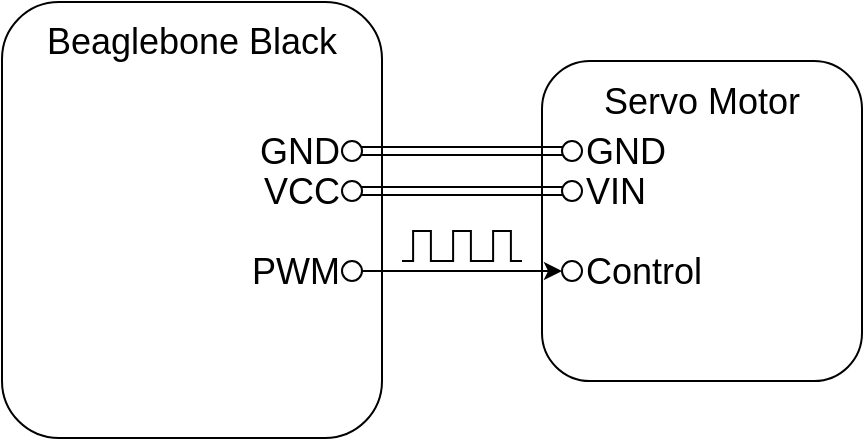 <mxfile version="11.3.0" type="device" pages="1"><diagram name="System-Overview" id="16e2658f-23c8-b752-8be9-c03fbebb8bbe"><mxGraphModel dx="1408" dy="755" grid="1" gridSize="10" guides="1" tooltips="1" connect="1" arrows="1" fold="1" page="1" pageScale="1" pageWidth="1100" pageHeight="850" background="#ffffff" math="0" shadow="0"><root><mxCell id="0"/><mxCell id="1" parent="0"/><mxCell id="gJEQ1KP30J_2Nhb0NqR7-1" value="" style="rounded=1;whiteSpace=wrap;html=1;" vertex="1" parent="1"><mxGeometry x="313" y="193" width="190" height="218" as="geometry"/></mxCell><mxCell id="gJEQ1KP30J_2Nhb0NqR7-2" value="Beaglebone Black" style="text;html=1;strokeColor=none;fillColor=none;align=center;verticalAlign=middle;whiteSpace=wrap;rounded=0;fontSize=18;" vertex="1" parent="1"><mxGeometry x="333" y="202.5" width="150" height="20" as="geometry"/></mxCell><mxCell id="gJEQ1KP30J_2Nhb0NqR7-3" value="GND" style="verticalLabelPosition=middle;shadow=0;dashed=0;align=right;fillColor=#ffffff;strokeColor=#000000;html=1;verticalAlign=middle;strokeWidth=1;shape=ellipse;fontSize=18;labelPosition=left;" vertex="1" parent="1"><mxGeometry x="483" y="262.5" width="10" height="10" as="geometry"/></mxCell><mxCell id="gJEQ1KP30J_2Nhb0NqR7-4" value="VCC" style="verticalLabelPosition=middle;shadow=0;dashed=0;align=right;fillColor=#ffffff;strokeColor=#000000;html=1;verticalAlign=middle;strokeWidth=1;shape=ellipse;fontSize=18;labelPosition=left;" vertex="1" parent="1"><mxGeometry x="483" y="282.5" width="10" height="10" as="geometry"/></mxCell><mxCell id="gJEQ1KP30J_2Nhb0NqR7-5" value="PWM" style="verticalLabelPosition=middle;shadow=0;dashed=0;align=right;fillColor=#ffffff;strokeColor=#000000;html=1;verticalAlign=middle;strokeWidth=1;shape=ellipse;fontSize=18;labelPosition=left;" vertex="1" parent="1"><mxGeometry x="483" y="322.5" width="10" height="10" as="geometry"/></mxCell><mxCell id="gJEQ1KP30J_2Nhb0NqR7-8" value="" style="rounded=1;whiteSpace=wrap;html=1;fontSize=18;" vertex="1" parent="1"><mxGeometry x="583" y="222.5" width="160" height="160" as="geometry"/></mxCell><mxCell id="gJEQ1KP30J_2Nhb0NqR7-9" value="Servo Motor" style="text;html=1;strokeColor=none;fillColor=none;align=center;verticalAlign=middle;whiteSpace=wrap;rounded=0;fontSize=18;" vertex="1" parent="1"><mxGeometry x="593" y="232.5" width="140" height="20" as="geometry"/></mxCell><mxCell id="gJEQ1KP30J_2Nhb0NqR7-10" value="GND" style="verticalLabelPosition=middle;shadow=0;dashed=0;align=left;fillColor=#ffffff;strokeColor=#000000;html=1;verticalAlign=middle;strokeWidth=1;shape=ellipse;fontSize=18;labelPosition=right;" vertex="1" parent="1"><mxGeometry x="593" y="262.5" width="10" height="10" as="geometry"/></mxCell><mxCell id="gJEQ1KP30J_2Nhb0NqR7-11" value="VIN" style="verticalLabelPosition=middle;shadow=0;dashed=0;align=left;fillColor=#ffffff;strokeColor=#000000;html=1;verticalAlign=middle;strokeWidth=1;shape=ellipse;fontSize=18;labelPosition=right;" vertex="1" parent="1"><mxGeometry x="593" y="282.5" width="10" height="10" as="geometry"/></mxCell><mxCell id="gJEQ1KP30J_2Nhb0NqR7-12" value="Control" style="verticalLabelPosition=middle;shadow=0;dashed=0;align=left;fillColor=#ffffff;strokeColor=#000000;html=1;verticalAlign=middle;strokeWidth=1;shape=ellipse;fontSize=18;labelPosition=right;" vertex="1" parent="1"><mxGeometry x="593" y="322.5" width="10" height="10" as="geometry"/></mxCell><mxCell id="gJEQ1KP30J_2Nhb0NqR7-15" style="edgeStyle=orthogonalEdgeStyle;rounded=0;orthogonalLoop=1;jettySize=auto;html=1;exitX=1;exitY=0.5;exitDx=0;exitDy=0;entryX=0;entryY=0.5;entryDx=0;entryDy=0;shape=link;strokeWidth=1;" edge="1" parent="1" source="gJEQ1KP30J_2Nhb0NqR7-3" target="gJEQ1KP30J_2Nhb0NqR7-10"><mxGeometry relative="1" as="geometry"/></mxCell><mxCell id="gJEQ1KP30J_2Nhb0NqR7-16" style="edgeStyle=orthogonalEdgeStyle;shape=link;rounded=0;orthogonalLoop=1;jettySize=auto;html=1;exitX=1;exitY=0.5;exitDx=0;exitDy=0;entryX=0;entryY=0.5;entryDx=0;entryDy=0;strokeWidth=1;" edge="1" parent="1" source="gJEQ1KP30J_2Nhb0NqR7-4" target="gJEQ1KP30J_2Nhb0NqR7-11"><mxGeometry relative="1" as="geometry"/></mxCell><mxCell id="gJEQ1KP30J_2Nhb0NqR7-19" style="edgeStyle=orthogonalEdgeStyle;rounded=0;orthogonalLoop=1;jettySize=auto;html=1;exitX=1;exitY=0.5;exitDx=0;exitDy=0;entryX=0;entryY=0.5;entryDx=0;entryDy=0;strokeWidth=1;" edge="1" parent="1" source="gJEQ1KP30J_2Nhb0NqR7-5" target="gJEQ1KP30J_2Nhb0NqR7-12"><mxGeometry relative="1" as="geometry"/></mxCell><mxCell id="gJEQ1KP30J_2Nhb0NqR7-21" value="" style="group" vertex="1" connectable="0" parent="1"><mxGeometry x="513" y="307.5" width="60" height="15" as="geometry"/></mxCell><mxCell id="gJEQ1KP30J_2Nhb0NqR7-22" value="" style="pointerEvents=1;verticalLabelPosition=bottom;shadow=0;dashed=0;align=center;fillColor=#ffffff;html=1;verticalAlign=top;strokeWidth=1;shape=mxgraph.electrical.waveforms.pulse_1;fontSize=18;fontColor=none;" vertex="1" parent="gJEQ1KP30J_2Nhb0NqR7-21"><mxGeometry width="20" height="15" as="geometry"/></mxCell><mxCell id="gJEQ1KP30J_2Nhb0NqR7-23" value="" style="pointerEvents=1;verticalLabelPosition=bottom;shadow=0;dashed=0;align=center;fillColor=#ffffff;html=1;verticalAlign=top;strokeWidth=1;shape=mxgraph.electrical.waveforms.pulse_1;fontSize=18;fontColor=none;" vertex="1" parent="gJEQ1KP30J_2Nhb0NqR7-21"><mxGeometry x="40" width="20" height="15" as="geometry"/></mxCell><mxCell id="gJEQ1KP30J_2Nhb0NqR7-24" value="" style="pointerEvents=1;verticalLabelPosition=bottom;shadow=0;dashed=0;align=center;fillColor=#ffffff;html=1;verticalAlign=top;strokeWidth=1;shape=mxgraph.electrical.waveforms.pulse_1;fontSize=18;fontColor=none;" vertex="1" parent="gJEQ1KP30J_2Nhb0NqR7-21"><mxGeometry x="20" width="20" height="15" as="geometry"/></mxCell></root></mxGraphModel></diagram></mxfile>